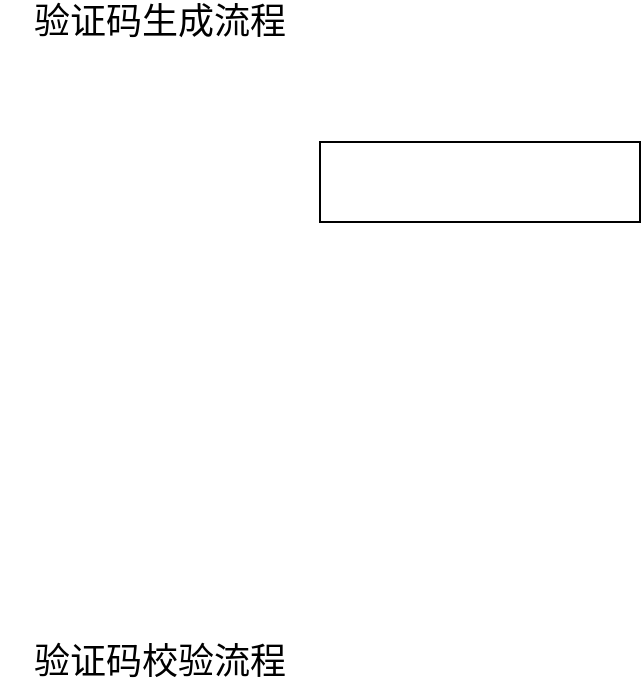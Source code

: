 <mxfile version="11.1.4" type="github"><diagram id="Hb7DwbeiHw049MgWfklC" name="第 1 页"><mxGraphModel dx="1550" dy="838" grid="1" gridSize="10" guides="1" tooltips="1" connect="1" arrows="1" fold="1" page="1" pageScale="1" pageWidth="827" pageHeight="1169" math="0" shadow="0"><root><mxCell id="0"/><mxCell id="1" parent="0"/><mxCell id="GvQ9ep-fzIfQ1WdBwdYZ-1" value="验证码生成流程" style="text;html=1;strokeColor=none;fillColor=none;align=center;verticalAlign=middle;whiteSpace=wrap;rounded=0;fontSize=18;" vertex="1" parent="1"><mxGeometry x="40" y="50" width="160" height="20" as="geometry"/></mxCell><mxCell id="GvQ9ep-fzIfQ1WdBwdYZ-2" value="" style="rounded=0;whiteSpace=wrap;html=1;fontSize=11;" vertex="1" parent="1"><mxGeometry x="200" y="120" width="160" height="40" as="geometry"/></mxCell><mxCell id="GvQ9ep-fzIfQ1WdBwdYZ-8" value="验证码校验流程" style="text;html=1;strokeColor=none;fillColor=none;align=center;verticalAlign=middle;whiteSpace=wrap;rounded=0;fontSize=18;" vertex="1" parent="1"><mxGeometry x="40" y="370" width="160" height="20" as="geometry"/></mxCell></root></mxGraphModel></diagram></mxfile>